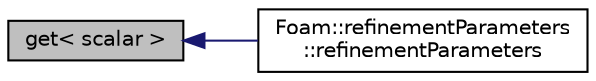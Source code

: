 digraph "get&lt; scalar &gt;"
{
  bgcolor="transparent";
  edge [fontname="Helvetica",fontsize="10",labelfontname="Helvetica",labelfontsize="10"];
  node [fontname="Helvetica",fontsize="10",shape=record];
  rankdir="LR";
  Node1 [label="get\< scalar \>",height=0.2,width=0.4,color="black", fillcolor="grey75", style="filled" fontcolor="black"];
  Node1 -> Node2 [dir="back",color="midnightblue",fontsize="10",style="solid",fontname="Helvetica"];
  Node2 [label="Foam::refinementParameters\l::refinementParameters",height=0.2,width=0.4,color="black",URL="$classFoam_1_1refinementParameters.html#ac0d049c4262d6f98ba9630014be4dc1e",tooltip="Construct from dictionary - new syntax. "];
}
